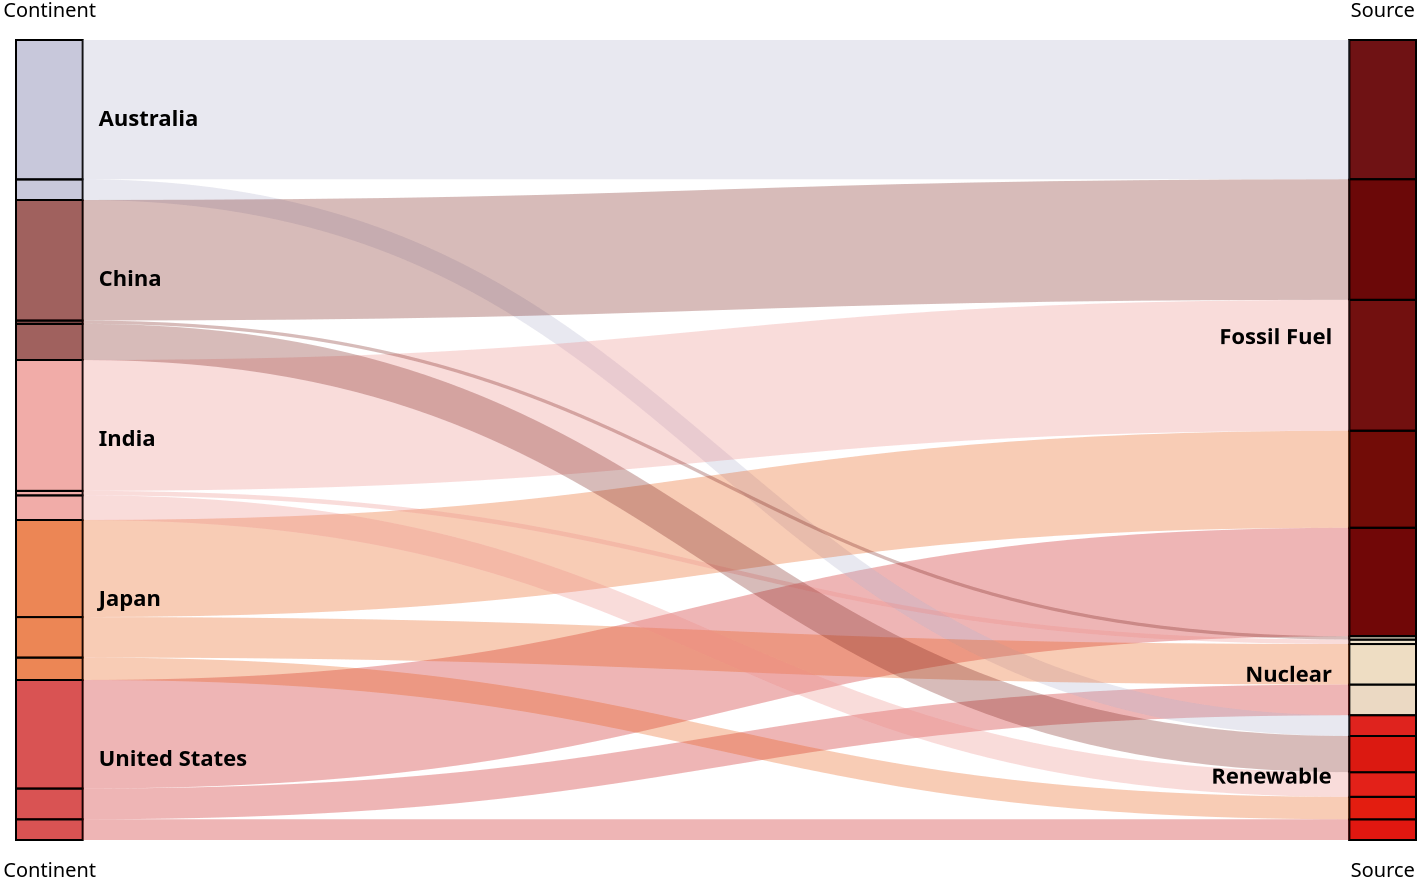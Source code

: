 {
    "$schema": "https://vega.github.io/schema/vega/v3.0.json",
    "width": 700,
    "height": 400,
    "data": [
      {
        "name": "rawData",
        "values": [
          {
            "continent": "United States",
            "status": "Renewable",
            "number": 12.95,
            "stk1": "United",
            "stk2": "Renewable",
            "size": 12.95
          },
          {
            "continent": "United States",
            "status": "Nuclear",
            "number": 19.23,
            "stk1": "United States",
            "stk2": "Nuclear",
            "size": 19.23
          },
          {
            "continent": "United States",
            "status": "Fossil Fuel",
            "number": 67.82,
            "stk1": "United States",
            "stk2": "Fossil Fuel",
            "size": 67.82
          },
  
  
  
  
  
          {
            "continent": "Australia",
            "status": "Renewable",
            "number": 12.95,
            "stk1": "Australia",
            "stk2": "Renewable",
            "size": 12.95
          },
          {
            "continent": "Australia",
            "status": "Nuclear",
            "number": 0,
            "stk1": "Australia",
            "stk2": "Nuclear",
            "size": 0
          },
          {
            "continent": "Australia",
            "status": "Fossil Fuel",
            "number": 87.05,
            "stk1": "Australia",
            "stk2": "Fossil Fuel",
            "size": 87.05
          },
  
          
  
  
  
  
          {
            "continent": "Japan",
            "status": "Renewable",
            "number": 14.03,
            "stk1": "Japan",
            "stk2": "Renewable",
            "size": 14.03
          },
          {
            "continent": "Japan",
            "status": "Nuclear",
            "number": 25.30,
            "stk1": "Nuclear",
            "stk2": "Renewable",
            "size": 25.30
          },
          {
            "continent": "Japan",
            "status": "Fossil Fuel",
            "number": 60.67,
            "stk1": "Japan",
            "stk2": "Fossil Fuel",
            "size": 60.67
          },
  
  
  
  
  
  
  
          {
            "continent": "India",
            "status": "Renewable",
            "number": 15.41,
            "stk1": "India",
            "stk2": "Renewable",
            "size": 15.41
          },
          {
            "continent": "India",
            "status": "Nuclear",
            "number": 2.8,
            "stk1": "India",
            "stk2": "Nuclear",
            "size": 2.8
          },
          {
            "continent": "India",
            "status": "Fossil Fuel",
            "number": 81.79,
            "stk1": "India",
            "stk2": "Fossil Fuel",
            "size": 81.79
          },
  
  
  
  
  
  
  
          {
            "continent": "China",
            "status": "Renewable",
            "number": 22.61,
            "stk1": "China",
            "stk2": "Renewable",
            "size": 22.61
          },
          {
            "continent": "China",
            "status": "Nuclear",
            "number": 2.05,
            "stk1": "China",
            "stk2": "Nuclear",
            "size": 2.05
          },
          {
            "continent": "China",
            "status": "Fossil Fuel",
            "number": 75.34,
            "stk1": "China",
            "stk2": "Fossil Fuel",
            "size": 75.34
          }
        ],
        "transform": [
          {"type": "formula", "expr": "datum['continent']", "as": "stk1"},
          {"type": "formula", "expr": "datum.status", "as": "stk2"},
          {"type": "formula", "expr": "datum.number", "as": "size"}
        ]
      },
      {
        "name": "nodes",
        "source": "rawData",
        "transform": [
          {"type": "formula", "expr": "datum.stk1+datum.stk2", "as": "key"},
          {"type": "fold", "fields": ["stk1", "stk2"], "as": ["stack", "grpId"]},
          {
            "type": "formula",
            "expr": "datum.stack == 'stk1' ? datum.stk1+' '+datum.stk2 : datum.stk2+' '+datum.stk1",
            "as": "sortField"
          },
          {
            "type": "stack",
            "groupby": ["stack"],
            "sort": {"field": "sortField", "order": "descending"},
            "field": "size"
          },
          {"type": "formula", "expr": "(datum.y0+datum.y1)/2", "as": "yc"}
        ]
      },
      {
        "name": "groups",
        "source": "nodes",
        "transform": [
          {
            "type": "aggregate",
            "groupby": ["stack", "grpId"],
            "fields": ["size"],
            "ops": ["sum"],
            "as": ["total"]
          },
          {
            "type": "stack",
            "groupby": ["stack"],
            "sort": {"field": "grpId", "order": "descending"},
            "field": "total"
          },
          {"type": "formula", "expr": "scale('y', datum.y0)", "as": "scaledY0"},
          {"type": "formula", "expr": "scale('y', datum.y1)", "as": "scaledY1"},
          {
            "type": "formula",
            "expr": "datum.stack == 'stk1'",
            "as": "rightLabel"
          },
          {
            "type": "formula",
            "expr": "datum.total/domain('y')[1]",
            "as": "percentage"
          }
        ]
      },
      {
        "name": "destinationNodes",
        "source": "nodes",
        "transform": [{"type": "filter", "expr": "datum.stack == 'stk2'"}]
      },
      {
        "name": "edges",
        "source": "nodes",
        "transform": [
          {"type": "filter", "expr": "datum.stack == 'stk1'"},
          {
            "type": "lookup",
            "from": "destinationNodes",
            "key": "key",
            "fields": ["key"],
            "as": ["target"]
          },
          {
            "type": "linkpath",
            "orient": "horizontal",
            "shape": "diagonal",
            "sourceY": {"expr": "scale('y', datum.yc)"},
            "sourceX": {"expr": "scale('x', 'stk1') + bandwidth('x')"},
            "targetY": {"expr": "scale('y', datum.target.yc)"},
            "targetX": {"expr": "scale('x', 'stk2')"}
          },
          {
            "type": "formula",
            "expr": "range('y')[0]-scale('y', datum.size)",
            "as": "strokeWidth"
          },
          {
            "type": "formula",
            "expr": "datum.size/domain('y')[1]",
            "as": "percentage"
          }
        ]
      }
    ],
    "scales": [
      {
        "name": "x",
        "type": "band",
        "range": "width",
        "domain": ["stk1", "stk2"],
        "paddingOuter": 0.0,
        "paddingInner": 0.95
      },
      {
        "name": "y",
        "type": "linear",
        "range": "height",
        "domain": {"data": "nodes", "field": "y1"}
      },
      {
        "name": "stackNames",
        "type": "ordinal",
        "range": ["Continent", "Source"],
        "domain": ["stk1", "stk2"]
      },
      {
        "name": "color",
        "type": "ordinal",
        "domain": ["Renewable", "Nuclear", "Fossil Fuel"],
        "range": ["#e3120b", "#efe8d1", "#660000"]
      },
      {
        "name": "color_outcome",
        "type": "ordinal",
        "domain": ["Australia", "China", "India", "Japan", "United States"],
        "range": ["#b3b3cc", "#7a1f1a", "#ed8b85", "#e6550d", "#c90c0c"]
      }
    ],
    "axes": [
      {
        "orient": "bottom",
        "scale": "x",
        "domain": false,
        "ticks": false,
        "labelPadding": 10,
        "encode": {
          "labels": {
            "update": {
              "text": {
                "scale": "stackNames",
                "field": "value",
                "fontWeight": "bold",
                "fontSize": 100
                
              }
            }
          }
        }
      },
      {
        "orient": "top",
        "scale": "x",
        "domain": false,
        "ticks": false,
        "labelPadding": 10,
        "encode": {
          "labels": {
            "update": {
              "text": {
                "scale": "stackNames",
                "field": "value",
                "fontWeight": "light",
                "fontSize": 10
              }
            }
          }
        }
      },
      {
        "orient": "left",
        "scale": "y",
        "labels": false,
        "domain": false,
        "ticks": false
      }
    ],
    "marks": [
      {
        "type": "rect",
        "from": {"data": "nodes"},
        "encode": {
          "enter": {
            "stroke": {"value": "#000"},
            "fill": {"scale": "color_outcome", "field": "stk1"},
            "fillOpacity": {"value": 0.7},
            "strokeWidth": {"value": 1},
            "width": {"scale": "x", "band": 1},
            "x": {"scale": "x", "field": "stack"},
            "y": {"field": "y0", "scale": "y"},
            "y2": {"field": "y1", "scale": "y"}
          }
        }
      },
      {
        "type": "rect",
        "from": {"data": "destinationNodes"},
        "encode": {
          "enter": {
            "stroke": {"value": "#000"},
            "fill": {"scale": "color", "field": "stk2"},
            "fillOpacity": {"value": 0.9},
            "strokeWidth": {"value": 1},
            "width": {"scale": "x", "band": 1},
            "x": {"scale": "x", "field": "stack"},
            "y": {"field": "y0", "scale": "y"},
            "y2": {"field": "y1", "scale": "y"}
          }
        }
      },
      {
        "type": "path",
        "name": "edgeMark",
        "from": {"data": "edges"},
        "clip": true,
        "encode": {
          "update": {
            "stroke": [{"scale": "color_outcome", "field": "stk1"}],
            "strokeWidth": {"field": "strokeWidth"},
            "path": {"field": "path"},
            "strokeOpacity": {
              "signal": " (groupHover.stk1 == datum.stk1 || groupHover.stk2 == datum.stk2) ? 0.9 : 0.3"
            },
            "zindex": {
              "signal": "(groupHover.stk1 == datum.stk1 || groupHover.stk2 == datum.stk2) ? 1 : 0"
            },
            "tooltip": {
              "signal": "datum.stk1 + ' → ' + datum.stk2 + '    ' + format(datum.size, ',.0f') + '%'"
            }
          },
          "hover": {"strokeOpacity": {"value": 1}}
        }
      },
      {
        "type": "text",
        "from": {"data": "groups"},
        "interactive": false,
        "encode": {
          "update": {
            "x": {
              "signal": "scale('x', datum.stack) + (datum.rightLabel ? bandwidth('x') + 8 : -8)"
            },
            "yc": {"signal": "(datum.scaledY0 + datum.scaledY1)/2"},
            "align": {"signal": "datum.rightLabel ? 'left' : 'right'"},
            "baseline": {"value": "middle"},
            "fontWeight": {"value": "bold"},
            "text": {
              "signal": "abs(datum.scaledY0-datum.scaledY1) > 13 ? datum.grpId : ''"
            }
          }
        }
      }
    ],
    "signals": [
      {
        "name": "groupHover",
        "value": {},
        "on": [
          {
            "events": "@groupMark:mouseover",
            "update": "{stk1:datum.stack=='stk1' && datum.grpId, stk2:datum.stack=='stk2' && datum.grpId}"
          },
          {"events": "mouseout", "update": "{}"}
        ]
      }
    ],
    "config": {}
  }